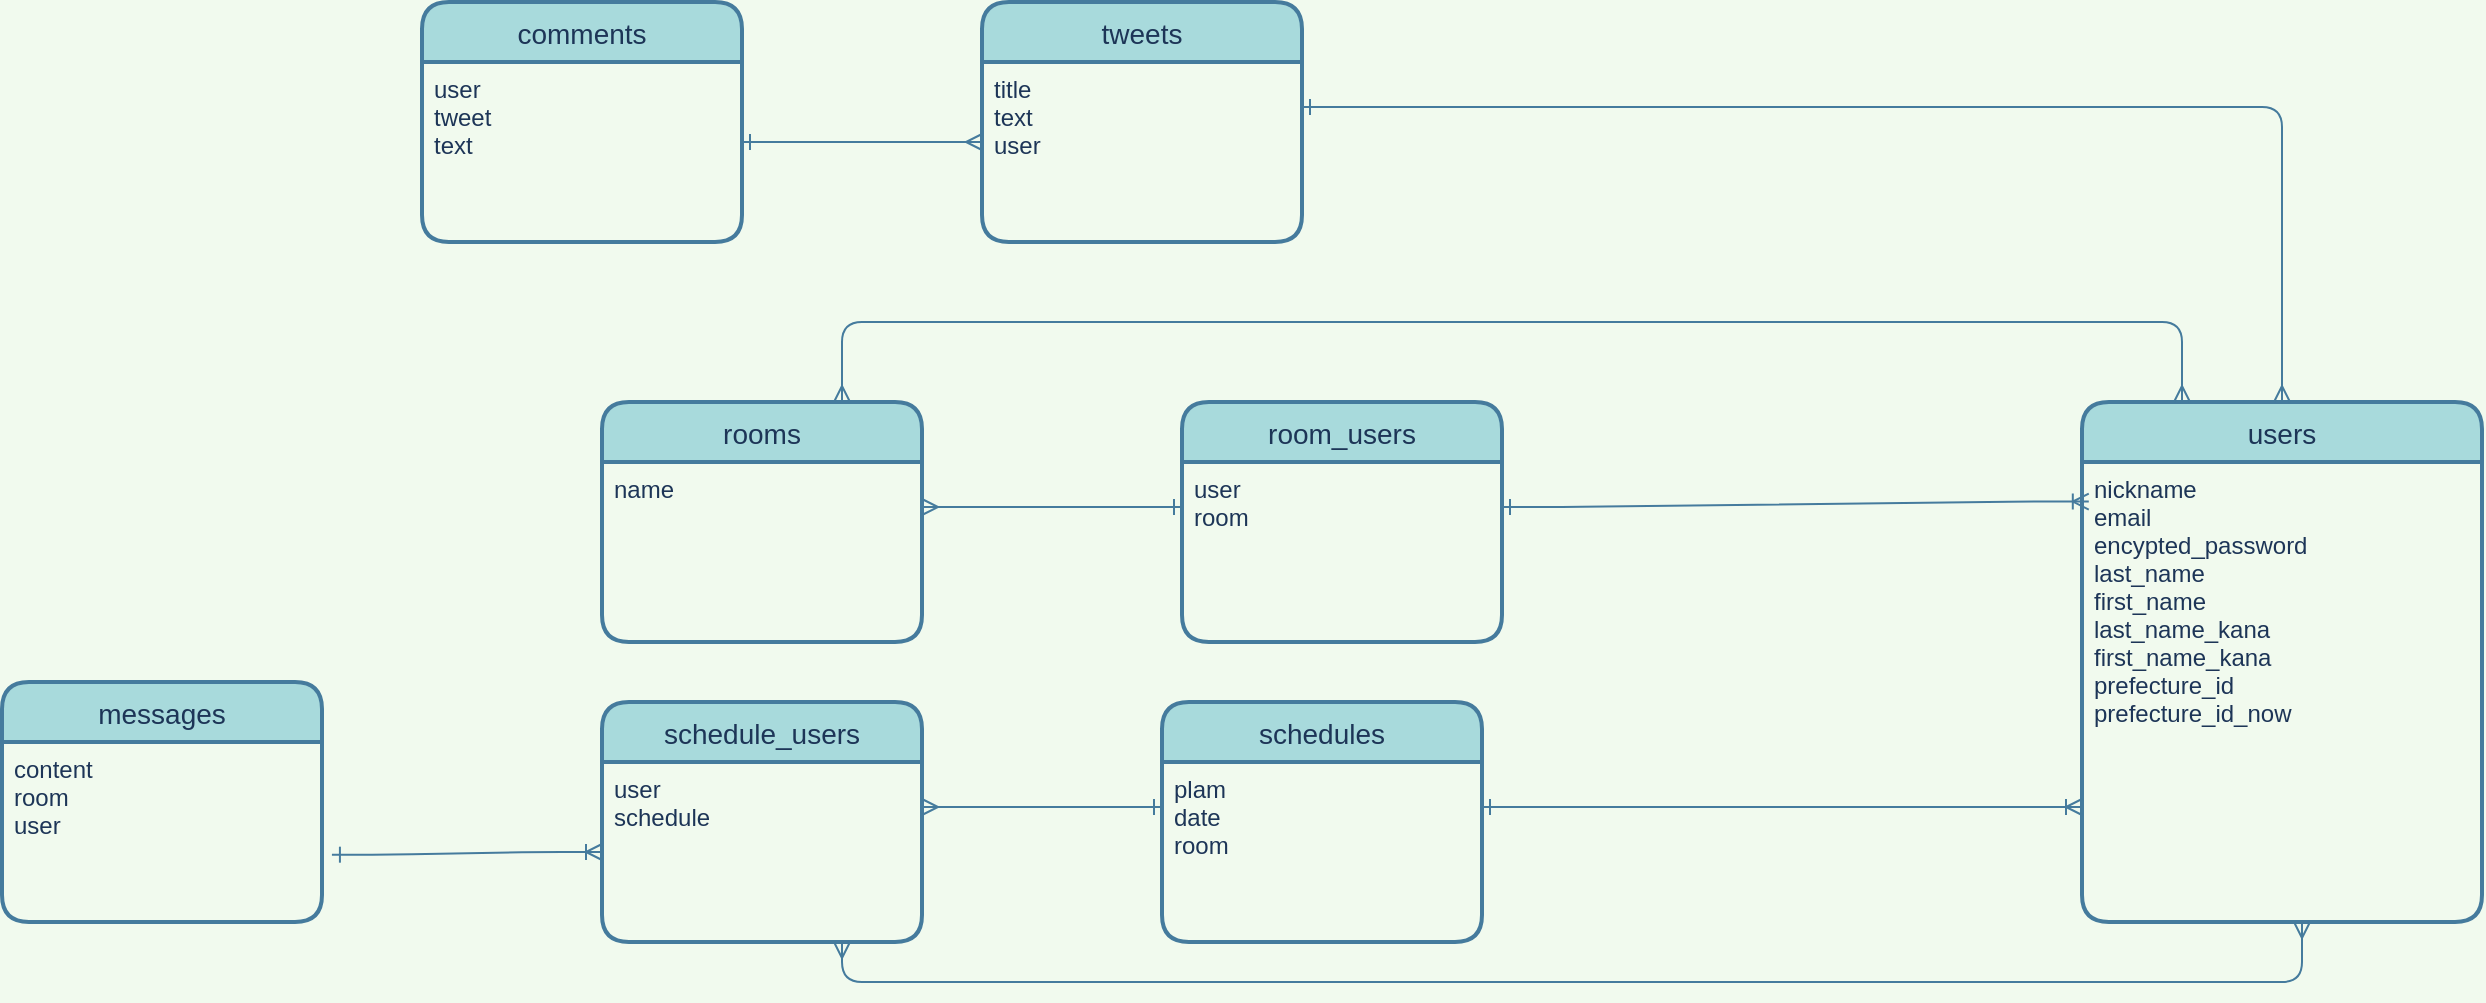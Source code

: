 <mxfile version="13.10.0" type="embed">
    <diagram id="R75GsA7irvYbrp7RZlxS" name="ページ1">
        <mxGraphModel dx="2245" dy="1977" grid="1" gridSize="10" guides="1" tooltips="1" connect="1" arrows="1" fold="1" page="1" pageScale="1" pageWidth="850" pageHeight="1100" background="#F1FAEE" math="0" shadow="0">
            <root>
                <mxCell id="0"/>
                <mxCell id="1" parent="0"/>
                <mxCell id="2" value="comments" style="swimlane;childLayout=stackLayout;horizontal=1;startSize=30;horizontalStack=0;fontSize=14;fontStyle=0;strokeWidth=2;resizeParent=0;resizeLast=1;shadow=0;dashed=0;align=center;rounded=1;fillColor=#A8DADC;strokeColor=#457B9D;fontColor=#1D3557;" vertex="1" parent="1">
                    <mxGeometry x="-320" y="-230" width="160" height="120" as="geometry"/>
                </mxCell>
                <mxCell id="3" value="user&#10;tweet&#10;text&#10;" style="align=left;strokeColor=none;fillColor=none;spacingLeft=4;fontSize=12;verticalAlign=top;resizable=0;rotatable=0;part=1;rounded=1;fontColor=#1D3557;" vertex="1" parent="2">
                    <mxGeometry y="30" width="160" height="90" as="geometry"/>
                </mxCell>
                <mxCell id="4" value="users" style="swimlane;childLayout=stackLayout;horizontal=1;startSize=30;horizontalStack=0;fontSize=14;fontStyle=0;strokeWidth=2;resizeParent=0;resizeLast=1;shadow=0;dashed=0;align=center;rounded=1;fillColor=#A8DADC;strokeColor=#457B9D;fontColor=#1D3557;" vertex="1" parent="1">
                    <mxGeometry x="510" y="-30" width="200" height="260" as="geometry"/>
                </mxCell>
                <mxCell id="5" value="nickname&#10;email&#10;encypted_password&#10;last_name&#10;first_name&#10;last_name_kana&#10;first_name_kana&#10;prefecture_id&#10;prefecture_id_now&#10;" style="align=left;strokeColor=none;fillColor=none;spacingLeft=4;fontSize=12;verticalAlign=top;resizable=0;rotatable=0;part=1;rounded=1;fontColor=#1D3557;" vertex="1" parent="4">
                    <mxGeometry y="30" width="200" height="230" as="geometry"/>
                </mxCell>
                <mxCell id="6" value="tweets" style="swimlane;childLayout=stackLayout;horizontal=1;startSize=30;horizontalStack=0;fontSize=14;fontStyle=0;strokeWidth=2;resizeParent=0;resizeLast=1;shadow=0;dashed=0;align=center;rounded=1;fillColor=#A8DADC;strokeColor=#457B9D;fontColor=#1D3557;" vertex="1" parent="1">
                    <mxGeometry x="-40" y="-230" width="160" height="120" as="geometry"/>
                </mxCell>
                <mxCell id="7" value="title&#10;text&#10;user" style="align=left;strokeColor=none;fillColor=none;spacingLeft=4;fontSize=12;verticalAlign=top;resizable=0;rotatable=0;part=1;rounded=1;fontColor=#1D3557;" vertex="1" parent="6">
                    <mxGeometry y="30" width="160" height="90" as="geometry"/>
                </mxCell>
                <mxCell id="63" style="edgeStyle=orthogonalEdgeStyle;rounded=1;orthogonalLoop=1;jettySize=auto;html=1;exitX=0.25;exitY=0;exitDx=0;exitDy=0;startArrow=ERmany;startFill=0;endArrow=ERmany;endFill=0;entryX=0.75;entryY=0;entryDx=0;entryDy=0;labelBackgroundColor=#F1FAEE;strokeColor=#457B9D;fontColor=#1D3557;" edge="1" parent="1" source="4" target="8">
                    <mxGeometry relative="1" as="geometry">
                        <mxPoint x="570" y="-70.0" as="sourcePoint"/>
                        <Array as="points">
                            <mxPoint x="560" y="-70"/>
                            <mxPoint x="-110" y="-70"/>
                        </Array>
                    </mxGeometry>
                </mxCell>
                <mxCell id="8" value="rooms" style="swimlane;childLayout=stackLayout;horizontal=1;startSize=30;horizontalStack=0;fontSize=14;fontStyle=0;strokeWidth=2;resizeParent=0;resizeLast=1;shadow=0;dashed=0;align=center;rounded=1;fillColor=#A8DADC;strokeColor=#457B9D;fontColor=#1D3557;" vertex="1" parent="1">
                    <mxGeometry x="-230" y="-30" width="160" height="120" as="geometry"/>
                </mxCell>
                <mxCell id="9" value="name" style="align=left;strokeColor=none;fillColor=none;spacingLeft=4;fontSize=12;verticalAlign=top;resizable=0;rotatable=0;part=1;rounded=1;fontColor=#1D3557;" vertex="1" parent="8">
                    <mxGeometry y="30" width="160" height="90" as="geometry"/>
                </mxCell>
                <mxCell id="10" value="schedules" style="swimlane;childLayout=stackLayout;horizontal=1;startSize=30;horizontalStack=0;fontSize=14;fontStyle=0;strokeWidth=2;resizeParent=0;resizeLast=1;shadow=0;dashed=0;align=center;rounded=1;fillColor=#A8DADC;strokeColor=#457B9D;fontColor=#1D3557;" vertex="1" parent="1">
                    <mxGeometry x="50" y="120" width="160" height="120" as="geometry"/>
                </mxCell>
                <mxCell id="11" value="plam&#10;date&#10;room" style="align=left;strokeColor=none;fillColor=none;spacingLeft=4;fontSize=12;verticalAlign=top;resizable=0;rotatable=0;part=1;rounded=1;fontColor=#1D3557;" vertex="1" parent="10">
                    <mxGeometry y="30" width="160" height="90" as="geometry"/>
                </mxCell>
                <mxCell id="12" value="messages" style="swimlane;childLayout=stackLayout;horizontal=1;startSize=30;horizontalStack=0;fontSize=14;fontStyle=0;strokeWidth=2;resizeParent=0;resizeLast=1;shadow=0;dashed=0;align=center;rounded=1;fillColor=#A8DADC;strokeColor=#457B9D;fontColor=#1D3557;" vertex="1" parent="1">
                    <mxGeometry x="-530" y="110" width="160" height="120" as="geometry"/>
                </mxCell>
                <mxCell id="13" value="content&#10;room&#10;user" style="align=left;strokeColor=none;fillColor=none;spacingLeft=4;fontSize=12;verticalAlign=top;resizable=0;rotatable=0;part=1;rounded=1;fontColor=#1D3557;" vertex="1" parent="12">
                    <mxGeometry y="30" width="160" height="90" as="geometry"/>
                </mxCell>
                <mxCell id="14" value="room_users" style="swimlane;childLayout=stackLayout;horizontal=1;startSize=30;horizontalStack=0;fontSize=14;fontStyle=0;strokeWidth=2;resizeParent=0;resizeLast=1;shadow=0;dashed=0;align=center;rounded=1;fillColor=#A8DADC;strokeColor=#457B9D;fontColor=#1D3557;" vertex="1" parent="1">
                    <mxGeometry x="60" y="-30" width="160" height="120" as="geometry"/>
                </mxCell>
                <mxCell id="15" value="user&#10;room" style="align=left;strokeColor=none;fillColor=none;spacingLeft=4;fontSize=12;verticalAlign=top;resizable=0;rotatable=0;part=1;rounded=1;fontColor=#1D3557;" vertex="1" parent="14">
                    <mxGeometry y="30" width="160" height="90" as="geometry"/>
                </mxCell>
                <mxCell id="16" value="schedule_users" style="swimlane;childLayout=stackLayout;horizontal=1;startSize=30;horizontalStack=0;fontSize=14;fontStyle=0;strokeWidth=2;resizeParent=0;resizeLast=1;shadow=0;dashed=0;align=center;rounded=1;fillColor=#A8DADC;strokeColor=#457B9D;fontColor=#1D3557;" vertex="1" parent="1">
                    <mxGeometry x="-230" y="120" width="160" height="120" as="geometry"/>
                </mxCell>
                <mxCell id="17" value="user&#10;schedule" style="align=left;strokeColor=none;fillColor=none;spacingLeft=4;fontSize=12;verticalAlign=top;resizable=0;rotatable=0;part=1;rounded=1;fontColor=#1D3557;" vertex="1" parent="16">
                    <mxGeometry y="30" width="160" height="90" as="geometry"/>
                </mxCell>
                <mxCell id="43" value="" style="edgeStyle=entityRelationEdgeStyle;fontSize=12;html=1;endArrow=ERmany;startArrow=ERone;startFill=0;labelBackgroundColor=#F1FAEE;strokeColor=#457B9D;fontColor=#1D3557;" edge="1" parent="1">
                    <mxGeometry width="100" height="100" relative="1" as="geometry">
                        <mxPoint x="-160" y="-160" as="sourcePoint"/>
                        <mxPoint x="-40" y="-160" as="targetPoint"/>
                    </mxGeometry>
                </mxCell>
                <mxCell id="44" value="" style="edgeStyle=entityRelationEdgeStyle;fontSize=12;html=1;endArrow=ERoneToMany;entryX=0;entryY=0.5;entryDx=0;entryDy=0;exitX=1.031;exitY=0.626;exitDx=0;exitDy=0;exitPerimeter=0;startArrow=ERone;startFill=0;labelBackgroundColor=#F1FAEE;strokeColor=#457B9D;fontColor=#1D3557;" edge="1" parent="1" source="13" target="17">
                    <mxGeometry width="100" height="100" relative="1" as="geometry">
                        <mxPoint x="-140" y="400" as="sourcePoint"/>
                        <mxPoint x="-40" y="300" as="targetPoint"/>
                    </mxGeometry>
                </mxCell>
                <mxCell id="47" value="" style="edgeStyle=entityRelationEdgeStyle;fontSize=12;html=1;endArrow=ERoneToMany;entryX=0.017;entryY=0.086;entryDx=0;entryDy=0;entryPerimeter=0;exitX=1;exitY=0.25;exitDx=0;exitDy=0;startArrow=ERone;startFill=0;labelBackgroundColor=#F1FAEE;strokeColor=#457B9D;fontColor=#1D3557;" edge="1" parent="1" source="15" target="5">
                    <mxGeometry width="100" height="100" relative="1" as="geometry">
                        <mxPoint x="400" y="40" as="sourcePoint"/>
                        <mxPoint x="500" y="-60" as="targetPoint"/>
                    </mxGeometry>
                </mxCell>
                <mxCell id="48" value="" style="edgeStyle=entityRelationEdgeStyle;fontSize=12;html=1;endArrow=ERoneToMany;entryX=0;entryY=0.75;entryDx=0;entryDy=0;exitX=1;exitY=0.25;exitDx=0;exitDy=0;startArrow=ERone;startFill=0;labelBackgroundColor=#F1FAEE;strokeColor=#457B9D;fontColor=#1D3557;" edge="1" parent="1" source="11" target="5">
                    <mxGeometry width="100" height="100" relative="1" as="geometry">
                        <mxPoint x="400" y="170" as="sourcePoint"/>
                        <mxPoint x="510" y="120" as="targetPoint"/>
                    </mxGeometry>
                </mxCell>
                <mxCell id="58" style="edgeStyle=orthogonalEdgeStyle;rounded=1;orthogonalLoop=1;jettySize=auto;html=1;exitX=0.75;exitY=1;exitDx=0;exitDy=0;endArrow=ERmany;endFill=0;horizontal=0;entryX=0.55;entryY=1;entryDx=0;entryDy=0;entryPerimeter=0;startArrow=ERmany;startFill=0;labelBackgroundColor=#F1FAEE;strokeColor=#457B9D;fontColor=#1D3557;" edge="1" parent="1" source="17" target="5">
                    <mxGeometry relative="1" as="geometry">
                        <mxPoint x="630" y="270" as="targetPoint"/>
                    </mxGeometry>
                </mxCell>
                <mxCell id="61" style="edgeStyle=orthogonalEdgeStyle;rounded=1;orthogonalLoop=1;jettySize=auto;html=1;exitX=1;exitY=0.25;exitDx=0;exitDy=0;entryX=0.5;entryY=0;entryDx=0;entryDy=0;startArrow=ERone;startFill=0;endArrow=ERmany;endFill=0;labelBackgroundColor=#F1FAEE;strokeColor=#457B9D;fontColor=#1D3557;" edge="1" parent="1" source="7" target="4">
                    <mxGeometry relative="1" as="geometry"/>
                </mxCell>
                <mxCell id="64" style="edgeStyle=orthogonalEdgeStyle;rounded=1;orthogonalLoop=1;jettySize=auto;html=1;exitX=1;exitY=0.25;exitDx=0;exitDy=0;entryX=0;entryY=0.25;entryDx=0;entryDy=0;startArrow=ERmany;startFill=0;endArrow=ERone;endFill=0;labelBackgroundColor=#F1FAEE;strokeColor=#457B9D;fontColor=#1D3557;" edge="1" parent="1" source="9" target="15">
                    <mxGeometry relative="1" as="geometry"/>
                </mxCell>
                <mxCell id="65" style="edgeStyle=orthogonalEdgeStyle;rounded=1;orthogonalLoop=1;jettySize=auto;html=1;exitX=1;exitY=0.25;exitDx=0;exitDy=0;entryX=0;entryY=0.25;entryDx=0;entryDy=0;startArrow=ERmany;startFill=0;endArrow=ERone;endFill=0;labelBackgroundColor=#F1FAEE;strokeColor=#457B9D;fontColor=#1D3557;" edge="1" parent="1" source="17" target="11">
                    <mxGeometry relative="1" as="geometry"/>
                </mxCell>
            </root>
        </mxGraphModel>
    </diagram>
</mxfile>
